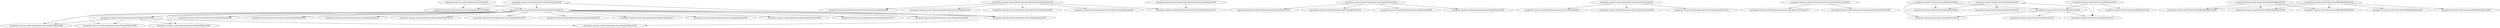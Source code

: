 digraph "ddg/ddg"
{
	"org.apache.commons.math3.optimization.linear.Relationship#28" -> "org.apache.commons.math3.optimization.linear.SimplexSolverTest#360";
	"org.apache.commons.math3.optimization.GoalType#30" -> "org.apache.commons.math3.optimization.linear.SimplexSolverTest#360";
	"org.apache.commons.math3.optimization.linear.AbstractLinearOptimizer#139" -> "org.apache.commons.math3.optimization.linear.AbstractLinearOptimizer#96";
	"org.apache.commons.math3.optimization.linear.AbstractLinearOptimizer#139" -> "org.apache.commons.math3.optimization.linear.AbstractLinearOptimizer#103";
	"org.apache.commons.math3.optimization.linear.AbstractLinearOptimizer#139" -> "org.apache.commons.math3.optimization.linear.AbstractLinearOptimizer#89";
	"org.apache.commons.math3.optimization.linear.AbstractLinearOptimizer#139" -> "org.apache.commons.math3.optimization.linear.AbstractLinearOptimizer#82";
	"org.apache.commons.math3.optimization.linear.SimplexSolver#59" -> "org.apache.commons.math3.optimization.linear.SimplexSolver#187";
	"org.apache.commons.math3.optimization.linear.LinearConstraint#99" -> "org.apache.commons.math3.optimization.linear.LinearConstraint#184";
	"org.apache.commons.math3.optimization.linear.LinearConstraint#99" -> "org.apache.commons.math3.optimization.linear.LinearConstraint#168";
	"org.apache.commons.math3.optimization.linear.LinearConstraint#99" -> "org.apache.commons.math3.optimization.linear.LinearConstraint#176";
	"org.apache.commons.math3.optimization.linear.LinearObjectiveFunction#65" -> "org.apache.commons.math3.optimization.linear.LinearObjectiveFunction#75";
	"org.apache.commons.math3.linear.ArrayRealVector#84" -> "org.apache.commons.math3.linear.ArrayRealVector#629";
	"org.apache.commons.math3.optimization.linear.Relationship#28" -> "org.apache.commons.math3.optimization.linear.SimplexTableau#134";
	"org.apache.commons.math3.optimization.linear.SimplexTableau#134" -> "org.apache.commons.math3.optimization.linear.SimplexTableau#283";
	"org.apache.commons.math3.optimization.GoalType#30" -> "org.apache.commons.math3.optimization.linear.SimplexTableau#134";
	"org.apache.commons.math3.optimization.linear.SimplexTableau#134" -> "org.apache.commons.math3.optimization.linear.SimplexTableau#181";
	"org.apache.commons.math3.optimization.linear.SimplexTableau#134" -> "org.apache.commons.math3.optimization.linear.SimplexTableau#274";
	"org.apache.commons.math3.linear.Array2DRowRealMatrix#56" -> "org.apache.commons.math3.linear.Array2DRowRealMatrix#323";
	"org.apache.commons.math3.linear.Array2DRowRealMatrix#56" -> "org.apache.commons.math3.linear.Array2DRowRealMatrix#329";
	"org.apache.commons.math3.linear.Array2DRowRealMatrix#56" -> "org.apache.commons.math3.linear.Array2DRowRealMatrix#302";
	"org.apache.commons.math3.linear.ArrayRealVector#84" -> "org.apache.commons.math3.linear.ArrayRealVector#198";
	"org.apache.commons.math3.linear.ArrayRealVector#198" -> "org.apache.commons.math3.linear.ArrayRealVector#374";
	"org.apache.commons.math3.linear.ArrayRealVector#198" -> "org.apache.commons.math3.linear.ArrayRealVector#733";
	"org.apache.commons.math3.linear.Array2DRowRealMatrix#56" -> "org.apache.commons.math3.linear.Array2DRowRealMatrix#255";
	"org.apache.commons.math3.optimization.linear.LinearObjectiveFunction#65" -> "org.apache.commons.math3.optimization.linear.LinearObjectiveFunction#83";
	"org.apache.commons.math3.linear.ArrayRealVector#84" -> "org.apache.commons.math3.linear.ArrayRealVector#733";
	"org.apache.commons.math3.optimization.linear.Relationship#28" -> "org.apache.commons.math3.optimization.linear.SimplexTableau#181";
	"org.apache.commons.math3.optimization.linear.SimplexTableau#134" -> "org.apache.commons.math3.optimization.linear.SimplexTableau#500";
	"org.apache.commons.math3.optimization.linear.SimplexTableau#134" -> "org.apache.commons.math3.optimization.linear.SimplexTableau#508";
	"org.apache.commons.math3.linear.Array2DRowRealMatrix#56" -> "org.apache.commons.math3.linear.Array2DRowRealMatrix#295";
	"org.apache.commons.math3.linear.ArrayRealVector#102" -> "org.apache.commons.math3.linear.ArrayRealVector#37";
	"org.apache.commons.math3.linear.ArrayRealVector#102" -> "org.apache.commons.math3.linear.ArrayRealVector#763";
	"org.apache.commons.math3.linear.ArrayRealVector#63" -> "org.apache.commons.math3.linear.ArrayRealVector#37";
	"org.apache.commons.math3.linear.ArrayRealVector#63" -> "org.apache.commons.math3.linear.ArrayRealVector#629";
	"org.apache.commons.math3.linear.ArrayRealVector#63" -> "org.apache.commons.math3.linear.ArrayRealVector#623";
	"org.apache.commons.math3.optimization.linear.SimplexTableau#134" -> "org.apache.commons.math3.optimization.linear.SimplexTableau#154";
	"org.apache.commons.math3.optimization.linear.SimplexTableau#134" -> "org.apache.commons.math3.optimization.linear.SimplexTableau#539";
	"org.apache.commons.math3.optimization.linear.SimplexTableau#134" -> "org.apache.commons.math3.optimization.linear.SimplexTableau#547";
	"org.apache.commons.math3.optimization.linear.SimplexTableau#134" -> "org.apache.commons.math3.optimization.linear.SimplexTableau#555";
	"org.apache.commons.math3.optimization.linear.SimplexTableau#134" -> "org.apache.commons.math3.optimization.linear.SimplexTableau#465";
	"org.apache.commons.math3.optimization.linear.SimplexTableau#134" -> "org.apache.commons.math3.optimization.linear.SimplexTableau#382";
	"org.apache.commons.math3.optimization.linear.AbstractLinearOptimizer#139" -> "org.apache.commons.math3.optimization.linear.AbstractLinearOptimizer#127";
	"org.apache.commons.math3.optimization.linear.AbstractLinearOptimizer#108" -> "org.apache.commons.math3.optimization.linear.AbstractLinearOptimizer#127";
	"org.apache.commons.math3.optimization.linear.SimplexTableau#134" -> "org.apache.commons.math3.optimization.linear.SimplexTableau#482";
	"org.apache.commons.math3.optimization.linear.SimplexSolver#59" -> "org.apache.commons.math3.optimization.linear.SimplexSolver#70";
	"org.apache.commons.math3.optimization.linear.SimplexTableau#134" -> "org.apache.commons.math3.optimization.linear.SimplexTableau#473";
	"org.apache.commons.math3.optimization.linear.SimplexSolver#59" -> "org.apache.commons.math3.optimization.linear.SimplexSolver#90";
	"org.apache.commons.math3.optimization.linear.SimplexTableau#134" -> "org.apache.commons.math3.optimization.linear.SimplexTableau#439";
	"org.apache.commons.math3.optimization.linear.SimplexTableau#134" -> "org.apache.commons.math3.optimization.linear.SimplexTableau#456";
	"org.apache.commons.math3.linear.ArrayRealVector#102" -> "org.apache.commons.math3.linear.ArrayRealVector#198";
	"org.apache.commons.math3.linear.ArrayRealVector#198" -> "org.apache.commons.math3.linear.ArrayRealVector#37";
	"org.apache.commons.math3.optimization.linear.SimplexSolver#59" -> "org.apache.commons.math3.optimization.linear.SimplexSolver#169";
	"org.apache.commons.math3.optimization.linear.SimplexTableau#134" -> "org.apache.commons.math3.optimization.linear.SimplexTableau#328";
	"org.apache.commons.math3.optimization.linear.SimplexTableau#134" -> "org.apache.commons.math3.optimization.linear.SimplexTableau#311";
	"org.apache.commons.math3.optimization.linear.SimplexTableau#328" -> "org.apache.commons.math3.optimization.linear.SimplexTableau#274";
	"org.apache.commons.math3.optimization.linear.SimplexTableau#328" -> "org.apache.commons.math3.optimization.linear.SimplexTableau#465";
	"org.apache.commons.math3.linear.Array2DRowRealMatrix#262" -> "org.apache.commons.math3.linear.Array2DRowRealMatrix#329";
	"org.apache.commons.math3.optimization.linear.SimplexTableau#328" -> "org.apache.commons.math3.optimization.linear.SimplexTableau#382";
	"org.apache.commons.math3.linear.Array2DRowRealMatrix#262" -> "org.apache.commons.math3.linear.Array2DRowRealMatrix#323";
	"org.apache.commons.math3.linear.Array2DRowRealMatrix#262" -> "org.apache.commons.math3.linear.Array2DRowRealMatrix#295";
	"org.apache.commons.math3.optimization.linear.SimplexTableau#328" -> "org.apache.commons.math3.optimization.linear.SimplexTableau#482";
}
